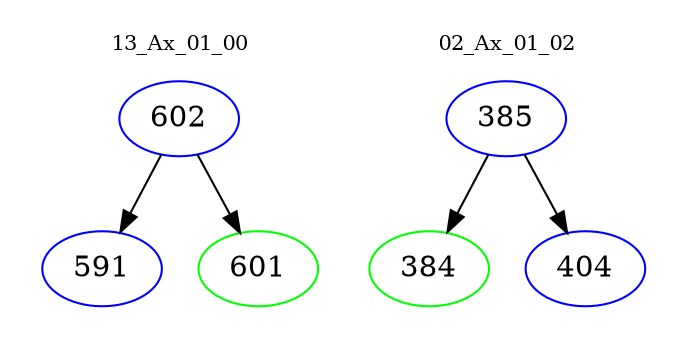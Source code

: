 digraph{
subgraph cluster_0 {
color = white
label = "13_Ax_01_00";
fontsize=10;
T0_602 [label="602", color="blue"]
T0_602 -> T0_591 [color="black"]
T0_591 [label="591", color="blue"]
T0_602 -> T0_601 [color="black"]
T0_601 [label="601", color="green"]
}
subgraph cluster_1 {
color = white
label = "02_Ax_01_02";
fontsize=10;
T1_385 [label="385", color="blue"]
T1_385 -> T1_384 [color="black"]
T1_384 [label="384", color="green"]
T1_385 -> T1_404 [color="black"]
T1_404 [label="404", color="blue"]
}
}
